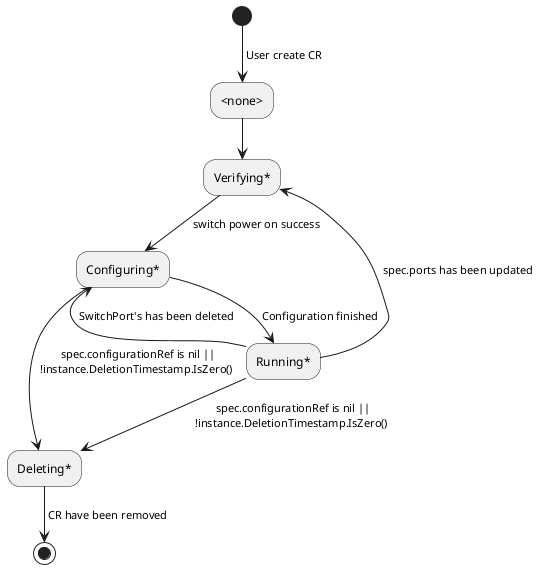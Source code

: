 .
@startuml switch-state

(*) --> [ User create CR ] "<none>"

"<none>" --> "Verifying*"

"Verifying*" --> [ switch power on success ] "Configuring*"

"Configuring*" --> [ Configuration finished ] "Running*"
"Configuring*" --> [ spec.configurationRef is nil ||\n !instance.DeletionTimestamp.IsZero() ] "Deleting*"

"Running*" --> [ spec.ports has been updated ] "Verifying*"
"Running*" --> [ SwitchPort's has been deleted ] "Configuring*"
"Running*" --> [ spec.configurationRef is nil ||\n !instance.DeletionTimestamp.IsZero() ] "Deleting*"

"Deleting*" --> [ CR have been removed ] (*)

@enduml
